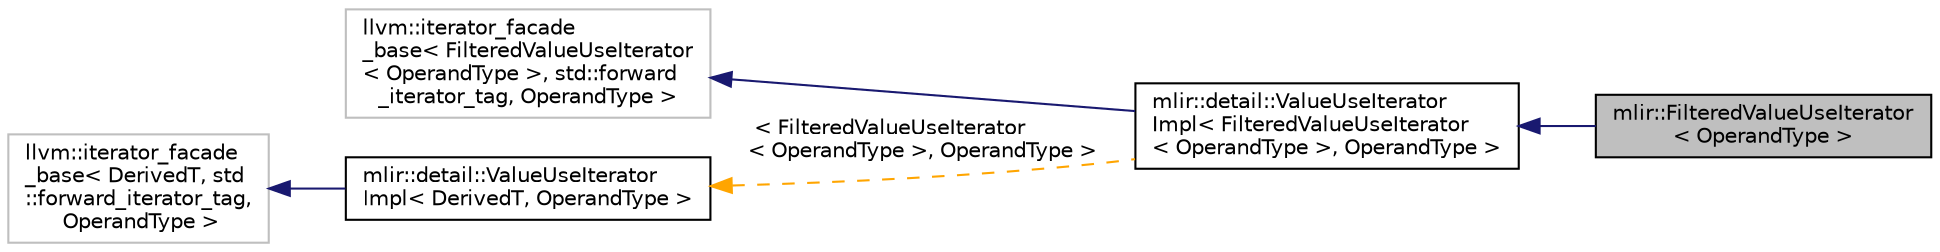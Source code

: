 digraph "mlir::FilteredValueUseIterator&lt; OperandType &gt;"
{
  bgcolor="transparent";
  edge [fontname="Helvetica",fontsize="10",labelfontname="Helvetica",labelfontsize="10"];
  node [fontname="Helvetica",fontsize="10",shape=record];
  rankdir="LR";
  Node0 [label="mlir::FilteredValueUseIterator\l\< OperandType \>",height=0.2,width=0.4,color="black", fillcolor="grey75", style="filled", fontcolor="black"];
  Node1 -> Node0 [dir="back",color="midnightblue",fontsize="10",style="solid",fontname="Helvetica"];
  Node1 [label="mlir::detail::ValueUseIterator\lImpl\< FilteredValueUseIterator\l\< OperandType \>, OperandType \>",height=0.2,width=0.4,color="black",URL="$classmlir_1_1detail_1_1ValueUseIteratorImpl.html"];
  Node2 -> Node1 [dir="back",color="midnightblue",fontsize="10",style="solid",fontname="Helvetica"];
  Node2 [label="llvm::iterator_facade\l_base\< FilteredValueUseIterator\l\< OperandType \>, std::forward\l_iterator_tag, OperandType \>",height=0.2,width=0.4,color="grey75"];
  Node3 -> Node1 [dir="back",color="orange",fontsize="10",style="dashed",label=" \< FilteredValueUseIterator\l\< OperandType \>, OperandType \>" ,fontname="Helvetica"];
  Node3 [label="mlir::detail::ValueUseIterator\lImpl\< DerivedT, OperandType \>",height=0.2,width=0.4,color="black",URL="$classmlir_1_1detail_1_1ValueUseIteratorImpl.html",tooltip="A base iterator class that allows for iterating over the uses of a value. "];
  Node4 -> Node3 [dir="back",color="midnightblue",fontsize="10",style="solid",fontname="Helvetica"];
  Node4 [label="llvm::iterator_facade\l_base\< DerivedT, std\l::forward_iterator_tag,\l OperandType \>",height=0.2,width=0.4,color="grey75"];
}
